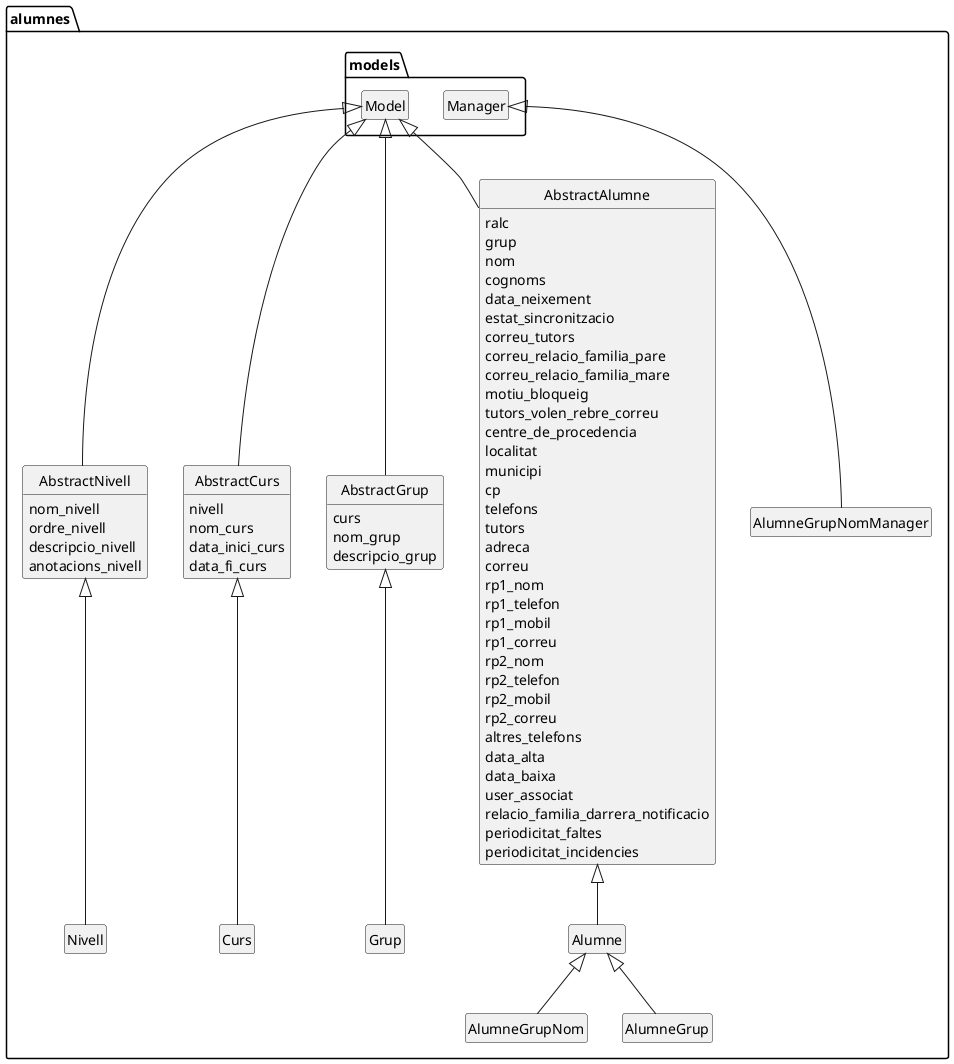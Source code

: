 @startuml

hide circle
hide empty members

package alumnes {
    class AbstractNivell extends models.Model {
        nom_nivell
        ordre_nivell
        descripcio_nivell
        anotacions_nivell
    }

    class AbstractCurs extends models.Model {
        nivell
        nom_curs
        data_inici_curs
        data_fi_curs
    }

    class AbstractGrup extends models.Model {
        curs
        nom_grup
        descripcio_grup
    }

    class AbstractAlumne extends models.Model {
        ralc
        grup
        nom
        cognoms
        data_neixement
        estat_sincronitzacio
        correu_tutors
        correu_relacio_familia_pare
        correu_relacio_familia_mare
        motiu_bloqueig
        tutors_volen_rebre_correu
        centre_de_procedencia
        localitat
        municipi
        cp
        telefons
        tutors
        adreca
        correu
        rp1_nom
        rp1_telefon
        rp1_mobil
        rp1_correu
        rp2_nom
        rp2_telefon
        rp2_mobil
        rp2_correu
        altres_telefons
        data_alta
        data_baixa
        user_associat
        relacio_familia_darrera_notificacio
        periodicitat_faltes
        periodicitat_incidencies
    }

    class Nivell extends AbstractNivell
    class Curs extends AbstractCurs
    class Grup extends AbstractGrup
    class Alumne extends AbstractAlumne
    class AlumneGrupNomManager extends models.Manager
    class AlumneGrupNom extends Alumne
    class AlumneGrup extends Alumne

}

@enduml

